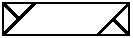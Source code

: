 #FIG 3.2
Landscape
Center
Metric
Letter  
100.00
Single
-2
# Right 3x1 cable on purl background
1200 2
0 32 #cccccc
2 1 0 2 0 7 45 0 -1 0.000 0 0 -1 0 0 2
	 1575 675 1800 450
2 1 0 2 0 7 45 0 -1 0.000 0 0 -1 0 0 2
	 1125 450 900 675
2 1 0 2 0 7 45 0 -1 0.000 0 0 -1 0 0 2
	 1688 564 1800 675
2 1 0 2 0 7 45 0 -1 0.000 0 0 -1 0 0 2
	 900 450 1008 558
2 2 0 1 0 7 47 0 20 0.000 0 0 -1 0 0 5
	 900 450 1800 450 1800 672 900 672 900 450

